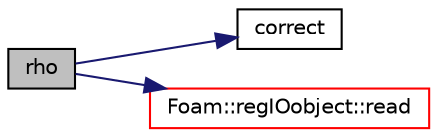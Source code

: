 digraph "rho"
{
  bgcolor="transparent";
  edge [fontname="Helvetica",fontsize="10",labelfontname="Helvetica",labelfontsize="10"];
  node [fontname="Helvetica",fontsize="10",shape=record];
  rankdir="LR";
  Node17 [label="rho",height=0.2,width=0.4,color="black", fillcolor="grey75", style="filled", fontcolor="black"];
  Node17 -> Node18 [color="midnightblue",fontsize="10",style="solid",fontname="Helvetica"];
  Node18 [label="correct",height=0.2,width=0.4,color="black",URL="$a33173.html#a3ae44b28050c3aa494c1d8e18cf618c1",tooltip="Correct the phase properties. "];
  Node17 -> Node19 [color="midnightblue",fontsize="10",style="solid",fontname="Helvetica"];
  Node19 [label="Foam::regIOobject::read",height=0.2,width=0.4,color="red",URL="$a27441.html#af816873151ddb0126e98bb2f914d8ed5",tooltip="Read object. "];
}
